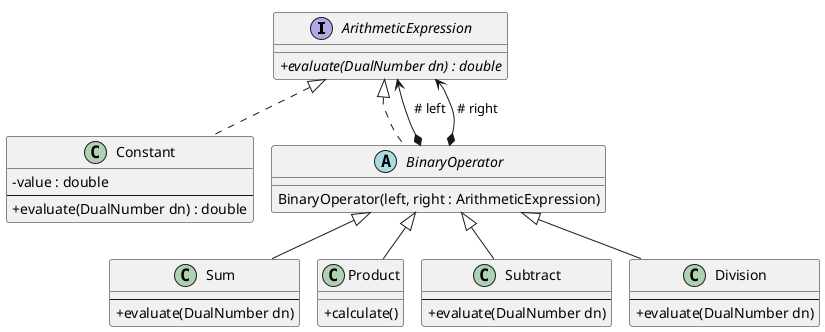 @startuml
!pragma layout smetana

skinparam classAttributeIconSize 0
'skinparam linetype ortho

interface ArithmeticExpression {
+ {abstract} evaluate(DualNumber dn) : double
}

class Constant implements ArithmeticExpression {
- value : double
--
+ evaluate(DualNumber dn) : double
}

' note left of Constant
' return value
' end note

abstract BinaryOperator implements ArithmeticExpression {
BinaryOperator(left, right : ArithmeticExpression)
}

BinaryOperator *--> ArithmeticExpression : " # left"
BinaryOperator *--> ArithmeticExpression : " # right"

' note left of BinaryOperator
' left = leftOperand
' right = rightOperand
' end note

class Sum extends BinaryOperator {
--
+ evaluate(DualNumber dn)
}
class Product extends BinaryOperator {
+ calculate()
}

' note bottom of Product
' return left.calculate() *
'     right.calculate()
' end note

class Subtract extends BinaryOperator {
--
+ evaluate(DualNumber dn)
}


class Division extends BinaryOperator {
--
+ evaluate(DualNumber dn)
}


@enduml
